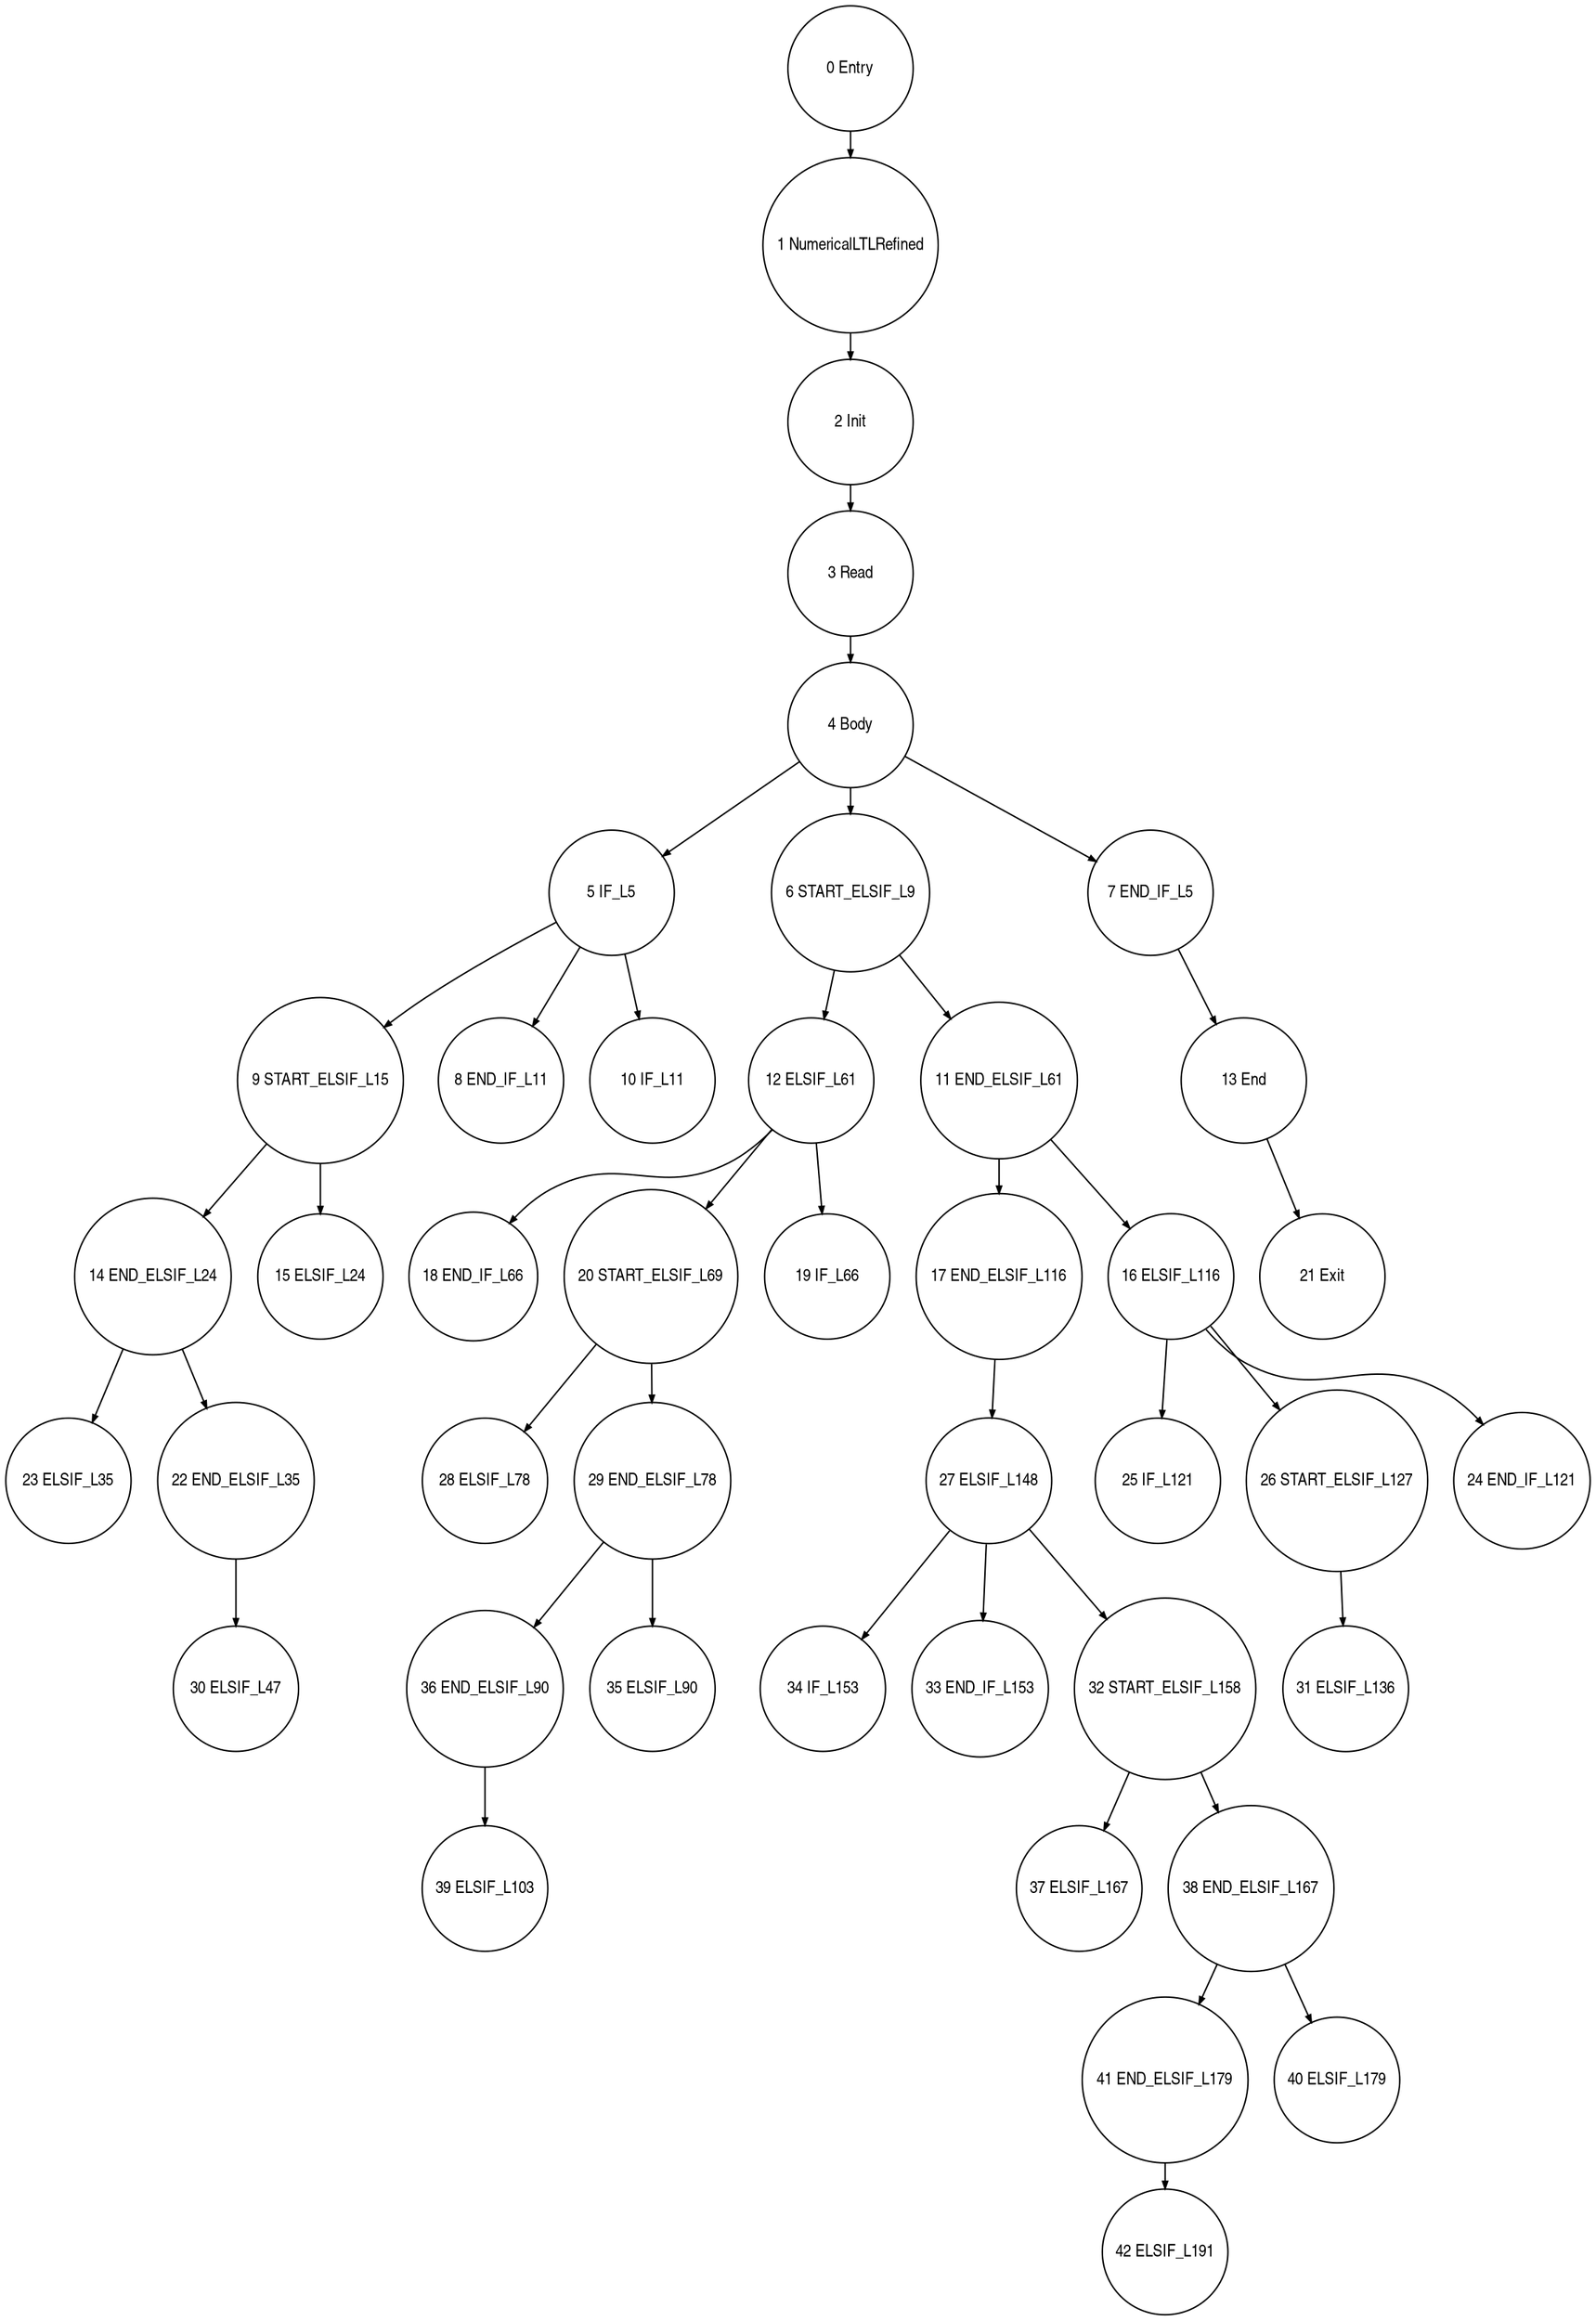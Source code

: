 digraph G {
  ranksep=.25;
  edge [arrowsize=.5]
  node [shape=circle, fontname="ArialNarrow",
        fontsize=12,  height=1.2];
  "23 ELSIF_L35"; "17 END_ELSIF_L116"; "9 START_ELSIF_L15"; "1 NumericalLTLRefined"; "16 ELSIF_L116"; "18 END_IF_L66"; "34 IF_L153"; "21 Exit"; "8 END_IF_L11"; "13 End"; "14 END_ELSIF_L24"; "36 END_ELSIF_L90"; "42 ELSIF_L191"; "37 ELSIF_L167"; "25 IF_L121"; "30 ELSIF_L47"; "5 IF_L5"; "6 START_ELSIF_L9"; "28 ELSIF_L78"; "12 ELSIF_L61"; "27 ELSIF_L148"; "41 END_ELSIF_L179"; "7 END_IF_L5"; "40 ELSIF_L179"; "33 END_IF_L153"; "10 IF_L11"; "38 END_ELSIF_L167"; "26 START_ELSIF_L127"; "32 START_ELSIF_L158"; "0 Entry"; "2 Init"; "31 ELSIF_L136"; "20 START_ELSIF_L69"; "39 ELSIF_L103"; "15 ELSIF_L24"; "4 Body"; "29 END_ELSIF_L78"; "3 Read"; "11 END_ELSIF_L61"; "24 END_IF_L121"; "35 ELSIF_L90"; "19 IF_L66"; "22 END_ELSIF_L35"; 
  "26 START_ELSIF_L127" -> "31 ELSIF_L136";
  "14 END_ELSIF_L24" -> "22 END_ELSIF_L35";
  "14 END_ELSIF_L24" -> "23 ELSIF_L35";
  "3 Read" -> "4 Body";
  "0 Entry" -> "1 NumericalLTLRefined";
  "2 Init" -> "3 Read";
  "20 START_ELSIF_L69" -> "28 ELSIF_L78";
  "20 START_ELSIF_L69" -> "29 END_ELSIF_L78";
  "1 NumericalLTLRefined" -> "2 Init";
  "38 END_ELSIF_L167" -> "40 ELSIF_L179";
  "38 END_ELSIF_L167" -> "41 END_ELSIF_L179";
  "11 END_ELSIF_L61" -> "16 ELSIF_L116";
  "11 END_ELSIF_L61" -> "17 END_ELSIF_L116";
  "4 Body" -> "5 IF_L5";
  "4 Body" -> "6 START_ELSIF_L9";
  "4 Body" -> "7 END_IF_L5";
  "27 ELSIF_L148" -> "32 START_ELSIF_L158";
  "27 ELSIF_L148" -> "33 END_IF_L153";
  "27 ELSIF_L148" -> "34 IF_L153";
  "29 END_ELSIF_L78" -> "35 ELSIF_L90";
  "29 END_ELSIF_L78" -> "36 END_ELSIF_L90";
  "32 START_ELSIF_L158" -> "37 ELSIF_L167";
  "32 START_ELSIF_L158" -> "38 END_ELSIF_L167";
  "22 END_ELSIF_L35" -> "30 ELSIF_L47";
  "5 IF_L5" -> "8 END_IF_L11";
  "5 IF_L5" -> "9 START_ELSIF_L15";
  "5 IF_L5" -> "10 IF_L11";
  "7 END_IF_L5" -> "13 End";
  "6 START_ELSIF_L9" -> "11 END_ELSIF_L61";
  "6 START_ELSIF_L9" -> "12 ELSIF_L61";
  "17 END_ELSIF_L116" -> "27 ELSIF_L148";
  "36 END_ELSIF_L90" -> "39 ELSIF_L103";
  "9 START_ELSIF_L15" -> "14 END_ELSIF_L24";
  "9 START_ELSIF_L15" -> "15 ELSIF_L24";
  "16 ELSIF_L116" -> "24 END_IF_L121";
  "16 ELSIF_L116" -> "25 IF_L121";
  "16 ELSIF_L116" -> "26 START_ELSIF_L127";
  "41 END_ELSIF_L179" -> "42 ELSIF_L191";
  "12 ELSIF_L61" -> "18 END_IF_L66";
  "12 ELSIF_L61" -> "19 IF_L66";
  "12 ELSIF_L61" -> "20 START_ELSIF_L69";
  "13 End" -> "21 Exit";
}
